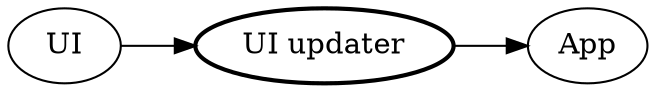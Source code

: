 digraph {
	rankdir = LR
	ui [label="UI"]
	uiupdate [label="UI updater",style=bold]
	app [label="App"]

	ui -> uiupdate
	uiupdate -> app
}